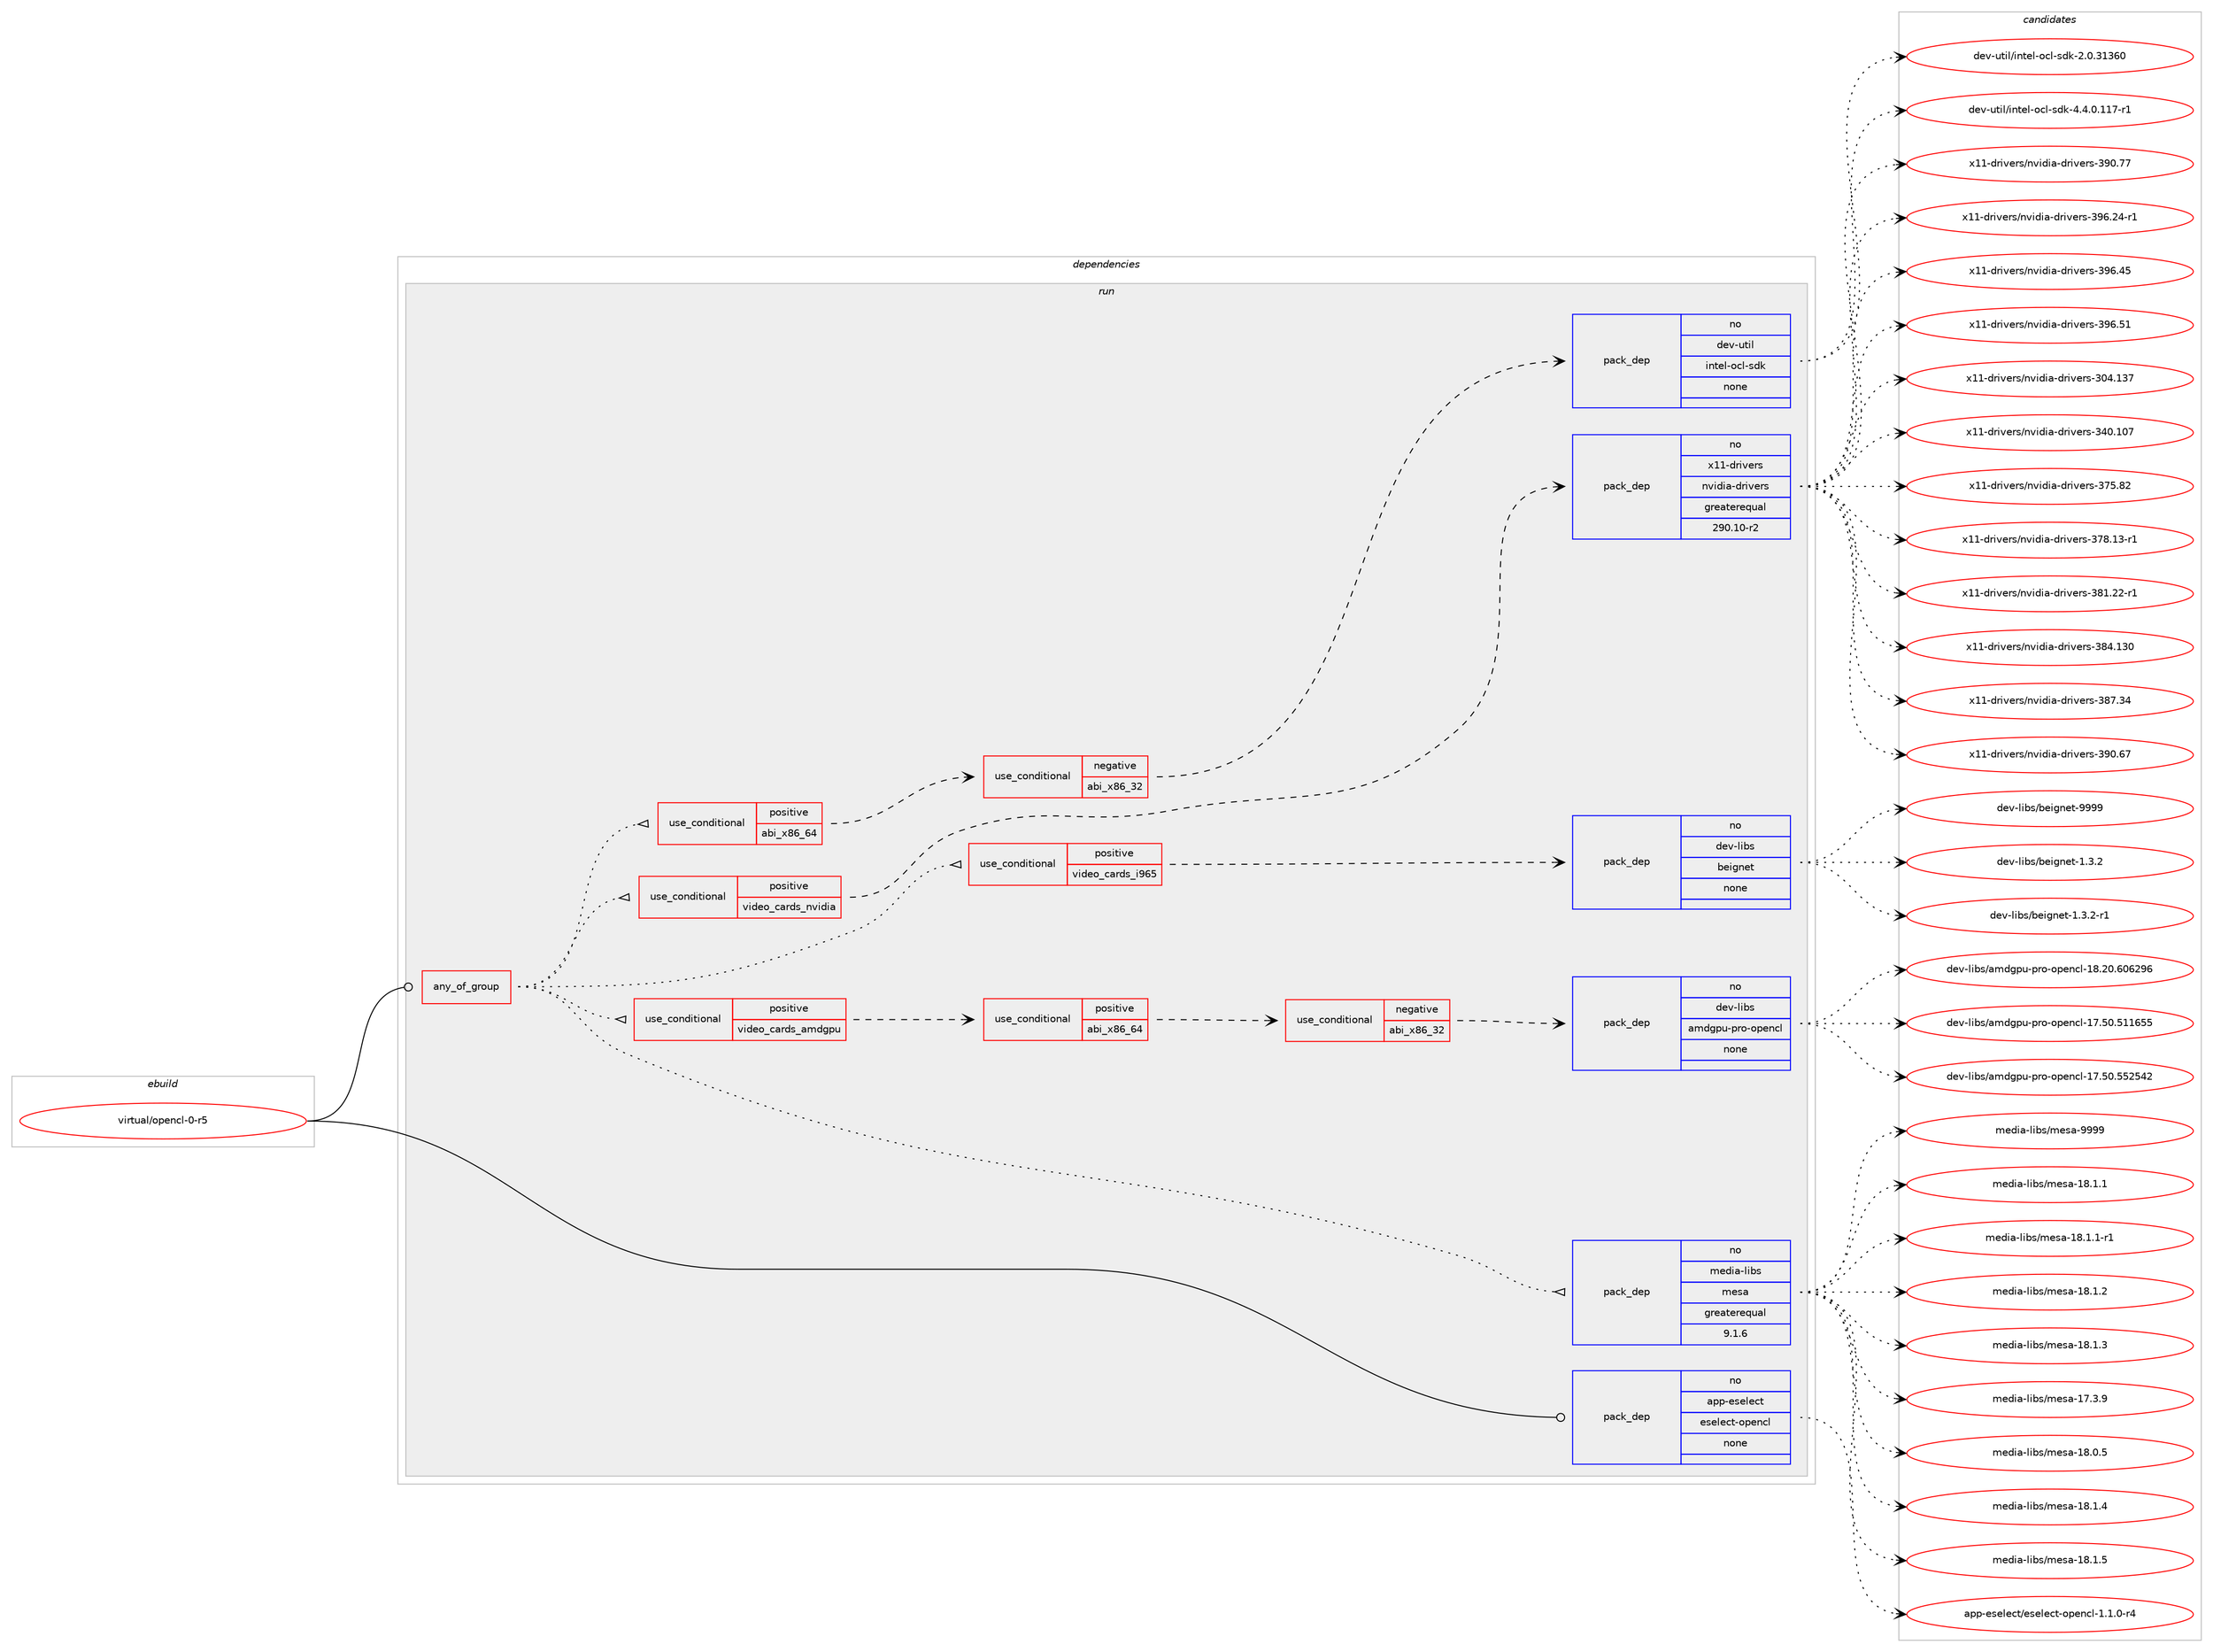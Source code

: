 digraph prolog {

# *************
# Graph options
# *************

newrank=true;
concentrate=true;
compound=true;
graph [rankdir=LR,fontname=Helvetica,fontsize=10,ranksep=1.5];#, ranksep=2.5, nodesep=0.2];
edge  [arrowhead=vee];
node  [fontname=Helvetica,fontsize=10];

# **********
# The ebuild
# **********

subgraph cluster_leftcol {
color=gray;
rank=same;
label=<<i>ebuild</i>>;
id [label="virtual/opencl-0-r5", color=red, width=4, href="../virtual/opencl-0-r5.svg"];
}

# ****************
# The dependencies
# ****************

subgraph cluster_midcol {
color=gray;
label=<<i>dependencies</i>>;
subgraph cluster_compile {
fillcolor="#eeeeee";
style=filled;
label=<<i>compile</i>>;
}
subgraph cluster_compileandrun {
fillcolor="#eeeeee";
style=filled;
label=<<i>compile and run</i>>;
}
subgraph cluster_run {
fillcolor="#eeeeee";
style=filled;
label=<<i>run</i>>;
subgraph any58 {
dependency3333 [label=<<TABLE BORDER="0" CELLBORDER="1" CELLSPACING="0" CELLPADDING="4"><TR><TD CELLPADDING="10">any_of_group</TD></TR></TABLE>>, shape=none, color=red];subgraph pack2735 {
dependency3334 [label=<<TABLE BORDER="0" CELLBORDER="1" CELLSPACING="0" CELLPADDING="4" WIDTH="220"><TR><TD ROWSPAN="6" CELLPADDING="30">pack_dep</TD></TR><TR><TD WIDTH="110">no</TD></TR><TR><TD>media-libs</TD></TR><TR><TD>mesa</TD></TR><TR><TD>greaterequal</TD></TR><TR><TD>9.1.6</TD></TR></TABLE>>, shape=none, color=blue];
}
dependency3333:e -> dependency3334:w [weight=20,style="dotted",arrowhead="oinv"];
subgraph cond542 {
dependency3335 [label=<<TABLE BORDER="0" CELLBORDER="1" CELLSPACING="0" CELLPADDING="4"><TR><TD ROWSPAN="3" CELLPADDING="10">use_conditional</TD></TR><TR><TD>positive</TD></TR><TR><TD>video_cards_amdgpu</TD></TR></TABLE>>, shape=none, color=red];
subgraph cond543 {
dependency3336 [label=<<TABLE BORDER="0" CELLBORDER="1" CELLSPACING="0" CELLPADDING="4"><TR><TD ROWSPAN="3" CELLPADDING="10">use_conditional</TD></TR><TR><TD>positive</TD></TR><TR><TD>abi_x86_64</TD></TR></TABLE>>, shape=none, color=red];
subgraph cond544 {
dependency3337 [label=<<TABLE BORDER="0" CELLBORDER="1" CELLSPACING="0" CELLPADDING="4"><TR><TD ROWSPAN="3" CELLPADDING="10">use_conditional</TD></TR><TR><TD>negative</TD></TR><TR><TD>abi_x86_32</TD></TR></TABLE>>, shape=none, color=red];
subgraph pack2736 {
dependency3338 [label=<<TABLE BORDER="0" CELLBORDER="1" CELLSPACING="0" CELLPADDING="4" WIDTH="220"><TR><TD ROWSPAN="6" CELLPADDING="30">pack_dep</TD></TR><TR><TD WIDTH="110">no</TD></TR><TR><TD>dev-libs</TD></TR><TR><TD>amdgpu-pro-opencl</TD></TR><TR><TD>none</TD></TR><TR><TD></TD></TR></TABLE>>, shape=none, color=blue];
}
dependency3337:e -> dependency3338:w [weight=20,style="dashed",arrowhead="vee"];
}
dependency3336:e -> dependency3337:w [weight=20,style="dashed",arrowhead="vee"];
}
dependency3335:e -> dependency3336:w [weight=20,style="dashed",arrowhead="vee"];
}
dependency3333:e -> dependency3335:w [weight=20,style="dotted",arrowhead="oinv"];
subgraph cond545 {
dependency3339 [label=<<TABLE BORDER="0" CELLBORDER="1" CELLSPACING="0" CELLPADDING="4"><TR><TD ROWSPAN="3" CELLPADDING="10">use_conditional</TD></TR><TR><TD>positive</TD></TR><TR><TD>video_cards_i965</TD></TR></TABLE>>, shape=none, color=red];
subgraph pack2737 {
dependency3340 [label=<<TABLE BORDER="0" CELLBORDER="1" CELLSPACING="0" CELLPADDING="4" WIDTH="220"><TR><TD ROWSPAN="6" CELLPADDING="30">pack_dep</TD></TR><TR><TD WIDTH="110">no</TD></TR><TR><TD>dev-libs</TD></TR><TR><TD>beignet</TD></TR><TR><TD>none</TD></TR><TR><TD></TD></TR></TABLE>>, shape=none, color=blue];
}
dependency3339:e -> dependency3340:w [weight=20,style="dashed",arrowhead="vee"];
}
dependency3333:e -> dependency3339:w [weight=20,style="dotted",arrowhead="oinv"];
subgraph cond546 {
dependency3341 [label=<<TABLE BORDER="0" CELLBORDER="1" CELLSPACING="0" CELLPADDING="4"><TR><TD ROWSPAN="3" CELLPADDING="10">use_conditional</TD></TR><TR><TD>positive</TD></TR><TR><TD>video_cards_nvidia</TD></TR></TABLE>>, shape=none, color=red];
subgraph pack2738 {
dependency3342 [label=<<TABLE BORDER="0" CELLBORDER="1" CELLSPACING="0" CELLPADDING="4" WIDTH="220"><TR><TD ROWSPAN="6" CELLPADDING="30">pack_dep</TD></TR><TR><TD WIDTH="110">no</TD></TR><TR><TD>x11-drivers</TD></TR><TR><TD>nvidia-drivers</TD></TR><TR><TD>greaterequal</TD></TR><TR><TD>290.10-r2</TD></TR></TABLE>>, shape=none, color=blue];
}
dependency3341:e -> dependency3342:w [weight=20,style="dashed",arrowhead="vee"];
}
dependency3333:e -> dependency3341:w [weight=20,style="dotted",arrowhead="oinv"];
subgraph cond547 {
dependency3343 [label=<<TABLE BORDER="0" CELLBORDER="1" CELLSPACING="0" CELLPADDING="4"><TR><TD ROWSPAN="3" CELLPADDING="10">use_conditional</TD></TR><TR><TD>positive</TD></TR><TR><TD>abi_x86_64</TD></TR></TABLE>>, shape=none, color=red];
subgraph cond548 {
dependency3344 [label=<<TABLE BORDER="0" CELLBORDER="1" CELLSPACING="0" CELLPADDING="4"><TR><TD ROWSPAN="3" CELLPADDING="10">use_conditional</TD></TR><TR><TD>negative</TD></TR><TR><TD>abi_x86_32</TD></TR></TABLE>>, shape=none, color=red];
subgraph pack2739 {
dependency3345 [label=<<TABLE BORDER="0" CELLBORDER="1" CELLSPACING="0" CELLPADDING="4" WIDTH="220"><TR><TD ROWSPAN="6" CELLPADDING="30">pack_dep</TD></TR><TR><TD WIDTH="110">no</TD></TR><TR><TD>dev-util</TD></TR><TR><TD>intel-ocl-sdk</TD></TR><TR><TD>none</TD></TR><TR><TD></TD></TR></TABLE>>, shape=none, color=blue];
}
dependency3344:e -> dependency3345:w [weight=20,style="dashed",arrowhead="vee"];
}
dependency3343:e -> dependency3344:w [weight=20,style="dashed",arrowhead="vee"];
}
dependency3333:e -> dependency3343:w [weight=20,style="dotted",arrowhead="oinv"];
}
id:e -> dependency3333:w [weight=20,style="solid",arrowhead="odot"];
subgraph pack2740 {
dependency3346 [label=<<TABLE BORDER="0" CELLBORDER="1" CELLSPACING="0" CELLPADDING="4" WIDTH="220"><TR><TD ROWSPAN="6" CELLPADDING="30">pack_dep</TD></TR><TR><TD WIDTH="110">no</TD></TR><TR><TD>app-eselect</TD></TR><TR><TD>eselect-opencl</TD></TR><TR><TD>none</TD></TR><TR><TD></TD></TR></TABLE>>, shape=none, color=blue];
}
id:e -> dependency3346:w [weight=20,style="solid",arrowhead="odot"];
}
}

# **************
# The candidates
# **************

subgraph cluster_choices {
rank=same;
color=gray;
label=<<i>candidates</i>>;

subgraph choice2735 {
color=black;
nodesep=1;
choice109101100105974510810598115471091011159745495646494649 [label="media-libs/mesa-18.1.1", color=red, width=4,href="../media-libs/mesa-18.1.1.svg"];
choice1091011001059745108105981154710910111597454956464946494511449 [label="media-libs/mesa-18.1.1-r1", color=red, width=4,href="../media-libs/mesa-18.1.1-r1.svg"];
choice109101100105974510810598115471091011159745495646494650 [label="media-libs/mesa-18.1.2", color=red, width=4,href="../media-libs/mesa-18.1.2.svg"];
choice109101100105974510810598115471091011159745495646494651 [label="media-libs/mesa-18.1.3", color=red, width=4,href="../media-libs/mesa-18.1.3.svg"];
choice109101100105974510810598115471091011159745495546514657 [label="media-libs/mesa-17.3.9", color=red, width=4,href="../media-libs/mesa-17.3.9.svg"];
choice109101100105974510810598115471091011159745495646484653 [label="media-libs/mesa-18.0.5", color=red, width=4,href="../media-libs/mesa-18.0.5.svg"];
choice109101100105974510810598115471091011159745495646494652 [label="media-libs/mesa-18.1.4", color=red, width=4,href="../media-libs/mesa-18.1.4.svg"];
choice109101100105974510810598115471091011159745495646494653 [label="media-libs/mesa-18.1.5", color=red, width=4,href="../media-libs/mesa-18.1.5.svg"];
choice10910110010597451081059811547109101115974557575757 [label="media-libs/mesa-9999", color=red, width=4,href="../media-libs/mesa-9999.svg"];
dependency3334:e -> choice109101100105974510810598115471091011159745495646494649:w [style=dotted,weight="100"];
dependency3334:e -> choice1091011001059745108105981154710910111597454956464946494511449:w [style=dotted,weight="100"];
dependency3334:e -> choice109101100105974510810598115471091011159745495646494650:w [style=dotted,weight="100"];
dependency3334:e -> choice109101100105974510810598115471091011159745495646494651:w [style=dotted,weight="100"];
dependency3334:e -> choice109101100105974510810598115471091011159745495546514657:w [style=dotted,weight="100"];
dependency3334:e -> choice109101100105974510810598115471091011159745495646484653:w [style=dotted,weight="100"];
dependency3334:e -> choice109101100105974510810598115471091011159745495646494652:w [style=dotted,weight="100"];
dependency3334:e -> choice109101100105974510810598115471091011159745495646494653:w [style=dotted,weight="100"];
dependency3334:e -> choice10910110010597451081059811547109101115974557575757:w [style=dotted,weight="100"];
}
subgraph choice2736 {
color=black;
nodesep=1;
choice1001011184510810598115479710910010311211745112114111451111121011109910845495546534846534949545353 [label="dev-libs/amdgpu-pro-opencl-17.50.511655", color=red, width=4,href="../dev-libs/amdgpu-pro-opencl-17.50.511655.svg"];
choice1001011184510810598115479710910010311211745112114111451111121011109910845495546534846535350535250 [label="dev-libs/amdgpu-pro-opencl-17.50.552542", color=red, width=4,href="../dev-libs/amdgpu-pro-opencl-17.50.552542.svg"];
choice1001011184510810598115479710910010311211745112114111451111121011109910845495646504846544854505754 [label="dev-libs/amdgpu-pro-opencl-18.20.606296", color=red, width=4,href="../dev-libs/amdgpu-pro-opencl-18.20.606296.svg"];
dependency3338:e -> choice1001011184510810598115479710910010311211745112114111451111121011109910845495546534846534949545353:w [style=dotted,weight="100"];
dependency3338:e -> choice1001011184510810598115479710910010311211745112114111451111121011109910845495546534846535350535250:w [style=dotted,weight="100"];
dependency3338:e -> choice1001011184510810598115479710910010311211745112114111451111121011109910845495646504846544854505754:w [style=dotted,weight="100"];
}
subgraph choice2737 {
color=black;
nodesep=1;
choice10010111845108105981154798101105103110101116454946514650 [label="dev-libs/beignet-1.3.2", color=red, width=4,href="../dev-libs/beignet-1.3.2.svg"];
choice100101118451081059811547981011051031101011164549465146504511449 [label="dev-libs/beignet-1.3.2-r1", color=red, width=4,href="../dev-libs/beignet-1.3.2-r1.svg"];
choice100101118451081059811547981011051031101011164557575757 [label="dev-libs/beignet-9999", color=red, width=4,href="../dev-libs/beignet-9999.svg"];
dependency3340:e -> choice10010111845108105981154798101105103110101116454946514650:w [style=dotted,weight="100"];
dependency3340:e -> choice100101118451081059811547981011051031101011164549465146504511449:w [style=dotted,weight="100"];
dependency3340:e -> choice100101118451081059811547981011051031101011164557575757:w [style=dotted,weight="100"];
}
subgraph choice2738 {
color=black;
nodesep=1;
choice1204949451001141051181011141154711011810510010597451001141051181011141154551485246495155 [label="x11-drivers/nvidia-drivers-304.137", color=red, width=4,href="../x11-drivers/nvidia-drivers-304.137.svg"];
choice1204949451001141051181011141154711011810510010597451001141051181011141154551524846494855 [label="x11-drivers/nvidia-drivers-340.107", color=red, width=4,href="../x11-drivers/nvidia-drivers-340.107.svg"];
choice12049494510011410511810111411547110118105100105974510011410511810111411545515553465650 [label="x11-drivers/nvidia-drivers-375.82", color=red, width=4,href="../x11-drivers/nvidia-drivers-375.82.svg"];
choice120494945100114105118101114115471101181051001059745100114105118101114115455155564649514511449 [label="x11-drivers/nvidia-drivers-378.13-r1", color=red, width=4,href="../x11-drivers/nvidia-drivers-378.13-r1.svg"];
choice120494945100114105118101114115471101181051001059745100114105118101114115455156494650504511449 [label="x11-drivers/nvidia-drivers-381.22-r1", color=red, width=4,href="../x11-drivers/nvidia-drivers-381.22-r1.svg"];
choice1204949451001141051181011141154711011810510010597451001141051181011141154551565246495148 [label="x11-drivers/nvidia-drivers-384.130", color=red, width=4,href="../x11-drivers/nvidia-drivers-384.130.svg"];
choice12049494510011410511810111411547110118105100105974510011410511810111411545515655465152 [label="x11-drivers/nvidia-drivers-387.34", color=red, width=4,href="../x11-drivers/nvidia-drivers-387.34.svg"];
choice12049494510011410511810111411547110118105100105974510011410511810111411545515748465455 [label="x11-drivers/nvidia-drivers-390.67", color=red, width=4,href="../x11-drivers/nvidia-drivers-390.67.svg"];
choice12049494510011410511810111411547110118105100105974510011410511810111411545515748465555 [label="x11-drivers/nvidia-drivers-390.77", color=red, width=4,href="../x11-drivers/nvidia-drivers-390.77.svg"];
choice120494945100114105118101114115471101181051001059745100114105118101114115455157544650524511449 [label="x11-drivers/nvidia-drivers-396.24-r1", color=red, width=4,href="../x11-drivers/nvidia-drivers-396.24-r1.svg"];
choice12049494510011410511810111411547110118105100105974510011410511810111411545515754465253 [label="x11-drivers/nvidia-drivers-396.45", color=red, width=4,href="../x11-drivers/nvidia-drivers-396.45.svg"];
choice12049494510011410511810111411547110118105100105974510011410511810111411545515754465349 [label="x11-drivers/nvidia-drivers-396.51", color=red, width=4,href="../x11-drivers/nvidia-drivers-396.51.svg"];
dependency3342:e -> choice1204949451001141051181011141154711011810510010597451001141051181011141154551485246495155:w [style=dotted,weight="100"];
dependency3342:e -> choice1204949451001141051181011141154711011810510010597451001141051181011141154551524846494855:w [style=dotted,weight="100"];
dependency3342:e -> choice12049494510011410511810111411547110118105100105974510011410511810111411545515553465650:w [style=dotted,weight="100"];
dependency3342:e -> choice120494945100114105118101114115471101181051001059745100114105118101114115455155564649514511449:w [style=dotted,weight="100"];
dependency3342:e -> choice120494945100114105118101114115471101181051001059745100114105118101114115455156494650504511449:w [style=dotted,weight="100"];
dependency3342:e -> choice1204949451001141051181011141154711011810510010597451001141051181011141154551565246495148:w [style=dotted,weight="100"];
dependency3342:e -> choice12049494510011410511810111411547110118105100105974510011410511810111411545515655465152:w [style=dotted,weight="100"];
dependency3342:e -> choice12049494510011410511810111411547110118105100105974510011410511810111411545515748465455:w [style=dotted,weight="100"];
dependency3342:e -> choice12049494510011410511810111411547110118105100105974510011410511810111411545515748465555:w [style=dotted,weight="100"];
dependency3342:e -> choice120494945100114105118101114115471101181051001059745100114105118101114115455157544650524511449:w [style=dotted,weight="100"];
dependency3342:e -> choice12049494510011410511810111411547110118105100105974510011410511810111411545515754465253:w [style=dotted,weight="100"];
dependency3342:e -> choice12049494510011410511810111411547110118105100105974510011410511810111411545515754465349:w [style=dotted,weight="100"];
}
subgraph choice2739 {
color=black;
nodesep=1;
choice100101118451171161051084710511011610110845111991084511510010745504648465149515448 [label="dev-util/intel-ocl-sdk-2.0.31360", color=red, width=4,href="../dev-util/intel-ocl-sdk-2.0.31360.svg"];
choice1001011184511711610510847105110116101108451119910845115100107455246524648464949554511449 [label="dev-util/intel-ocl-sdk-4.4.0.117-r1", color=red, width=4,href="../dev-util/intel-ocl-sdk-4.4.0.117-r1.svg"];
dependency3345:e -> choice100101118451171161051084710511011610110845111991084511510010745504648465149515448:w [style=dotted,weight="100"];
dependency3345:e -> choice1001011184511711610510847105110116101108451119910845115100107455246524648464949554511449:w [style=dotted,weight="100"];
}
subgraph choice2740 {
color=black;
nodesep=1;
choice971121124510111510110810199116471011151011081019911645111112101110991084549464946484511452 [label="app-eselect/eselect-opencl-1.1.0-r4", color=red, width=4,href="../app-eselect/eselect-opencl-1.1.0-r4.svg"];
dependency3346:e -> choice971121124510111510110810199116471011151011081019911645111112101110991084549464946484511452:w [style=dotted,weight="100"];
}
}

}
